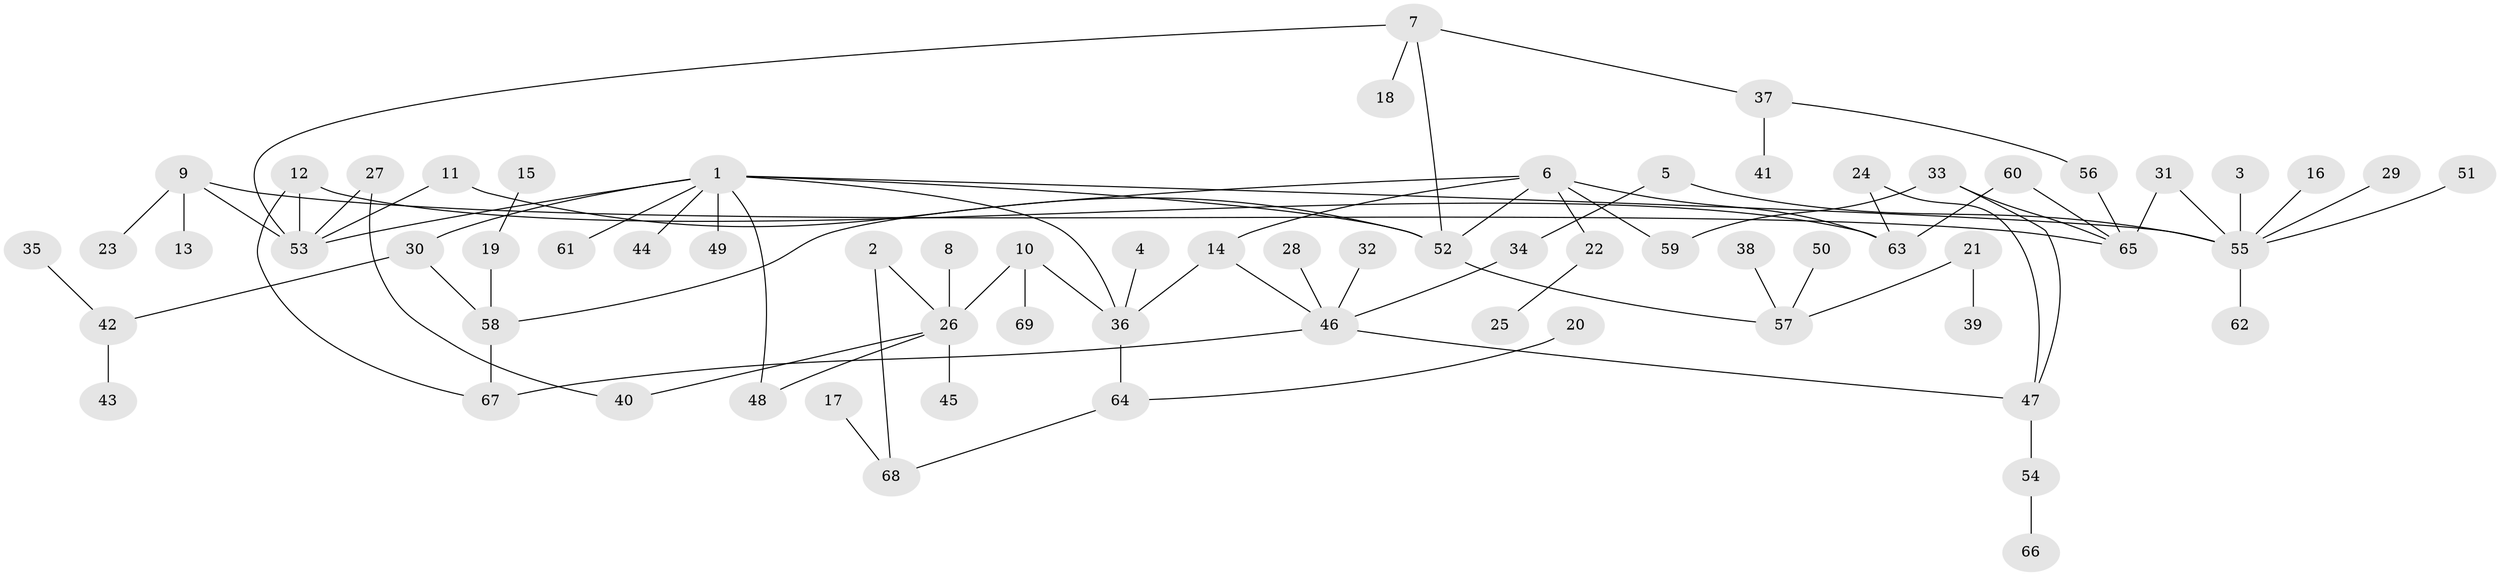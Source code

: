 // original degree distribution, {5: 0.028985507246376812, 7: 0.021739130434782608, 1: 0.4057971014492754, 4: 0.09420289855072464, 6: 0.014492753623188406, 3: 0.15217391304347827, 2: 0.2753623188405797, 8: 0.007246376811594203}
// Generated by graph-tools (version 1.1) at 2025/25/03/09/25 03:25:31]
// undirected, 69 vertices, 85 edges
graph export_dot {
graph [start="1"]
  node [color=gray90,style=filled];
  1;
  2;
  3;
  4;
  5;
  6;
  7;
  8;
  9;
  10;
  11;
  12;
  13;
  14;
  15;
  16;
  17;
  18;
  19;
  20;
  21;
  22;
  23;
  24;
  25;
  26;
  27;
  28;
  29;
  30;
  31;
  32;
  33;
  34;
  35;
  36;
  37;
  38;
  39;
  40;
  41;
  42;
  43;
  44;
  45;
  46;
  47;
  48;
  49;
  50;
  51;
  52;
  53;
  54;
  55;
  56;
  57;
  58;
  59;
  60;
  61;
  62;
  63;
  64;
  65;
  66;
  67;
  68;
  69;
  1 -- 30 [weight=1.0];
  1 -- 36 [weight=1.0];
  1 -- 44 [weight=1.0];
  1 -- 48 [weight=1.0];
  1 -- 49 [weight=1.0];
  1 -- 52 [weight=1.0];
  1 -- 53 [weight=1.0];
  1 -- 55 [weight=1.0];
  1 -- 61 [weight=1.0];
  2 -- 26 [weight=1.0];
  2 -- 68 [weight=1.0];
  3 -- 55 [weight=1.0];
  4 -- 36 [weight=1.0];
  5 -- 34 [weight=1.0];
  5 -- 55 [weight=1.0];
  6 -- 14 [weight=1.0];
  6 -- 22 [weight=1.0];
  6 -- 52 [weight=1.0];
  6 -- 58 [weight=1.0];
  6 -- 59 [weight=1.0];
  6 -- 63 [weight=1.0];
  7 -- 18 [weight=1.0];
  7 -- 37 [weight=1.0];
  7 -- 52 [weight=1.0];
  7 -- 53 [weight=1.0];
  8 -- 26 [weight=1.0];
  9 -- 13 [weight=1.0];
  9 -- 23 [weight=1.0];
  9 -- 53 [weight=1.0];
  9 -- 65 [weight=1.0];
  10 -- 26 [weight=1.0];
  10 -- 36 [weight=1.0];
  10 -- 69 [weight=1.0];
  11 -- 52 [weight=1.0];
  11 -- 53 [weight=1.0];
  12 -- 53 [weight=1.0];
  12 -- 63 [weight=1.0];
  12 -- 67 [weight=1.0];
  14 -- 36 [weight=1.0];
  14 -- 46 [weight=1.0];
  15 -- 19 [weight=1.0];
  16 -- 55 [weight=1.0];
  17 -- 68 [weight=1.0];
  19 -- 58 [weight=1.0];
  20 -- 64 [weight=1.0];
  21 -- 39 [weight=1.0];
  21 -- 57 [weight=1.0];
  22 -- 25 [weight=1.0];
  24 -- 47 [weight=1.0];
  24 -- 63 [weight=1.0];
  26 -- 40 [weight=1.0];
  26 -- 45 [weight=1.0];
  26 -- 48 [weight=1.0];
  27 -- 40 [weight=1.0];
  27 -- 53 [weight=1.0];
  28 -- 46 [weight=1.0];
  29 -- 55 [weight=1.0];
  30 -- 42 [weight=1.0];
  30 -- 58 [weight=1.0];
  31 -- 55 [weight=1.0];
  31 -- 65 [weight=1.0];
  32 -- 46 [weight=1.0];
  33 -- 47 [weight=1.0];
  33 -- 59 [weight=1.0];
  33 -- 65 [weight=1.0];
  34 -- 46 [weight=1.0];
  35 -- 42 [weight=1.0];
  36 -- 64 [weight=1.0];
  37 -- 41 [weight=1.0];
  37 -- 56 [weight=1.0];
  38 -- 57 [weight=1.0];
  42 -- 43 [weight=1.0];
  46 -- 47 [weight=1.0];
  46 -- 67 [weight=1.0];
  47 -- 54 [weight=1.0];
  50 -- 57 [weight=1.0];
  51 -- 55 [weight=1.0];
  52 -- 57 [weight=1.0];
  54 -- 66 [weight=1.0];
  55 -- 62 [weight=1.0];
  56 -- 65 [weight=1.0];
  58 -- 67 [weight=1.0];
  60 -- 63 [weight=1.0];
  60 -- 65 [weight=1.0];
  64 -- 68 [weight=1.0];
}
